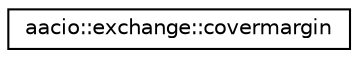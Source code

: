 digraph "Graphical Class Hierarchy"
{
  edge [fontname="Helvetica",fontsize="10",labelfontname="Helvetica",labelfontsize="10"];
  node [fontname="Helvetica",fontsize="10",shape=record];
  rankdir="LR";
  Node0 [label="aacio::exchange::covermargin",height=0.2,width=0.4,color="black", fillcolor="white", style="filled",URL="$structaacio_1_1exchange_1_1covermargin.html"];
}
